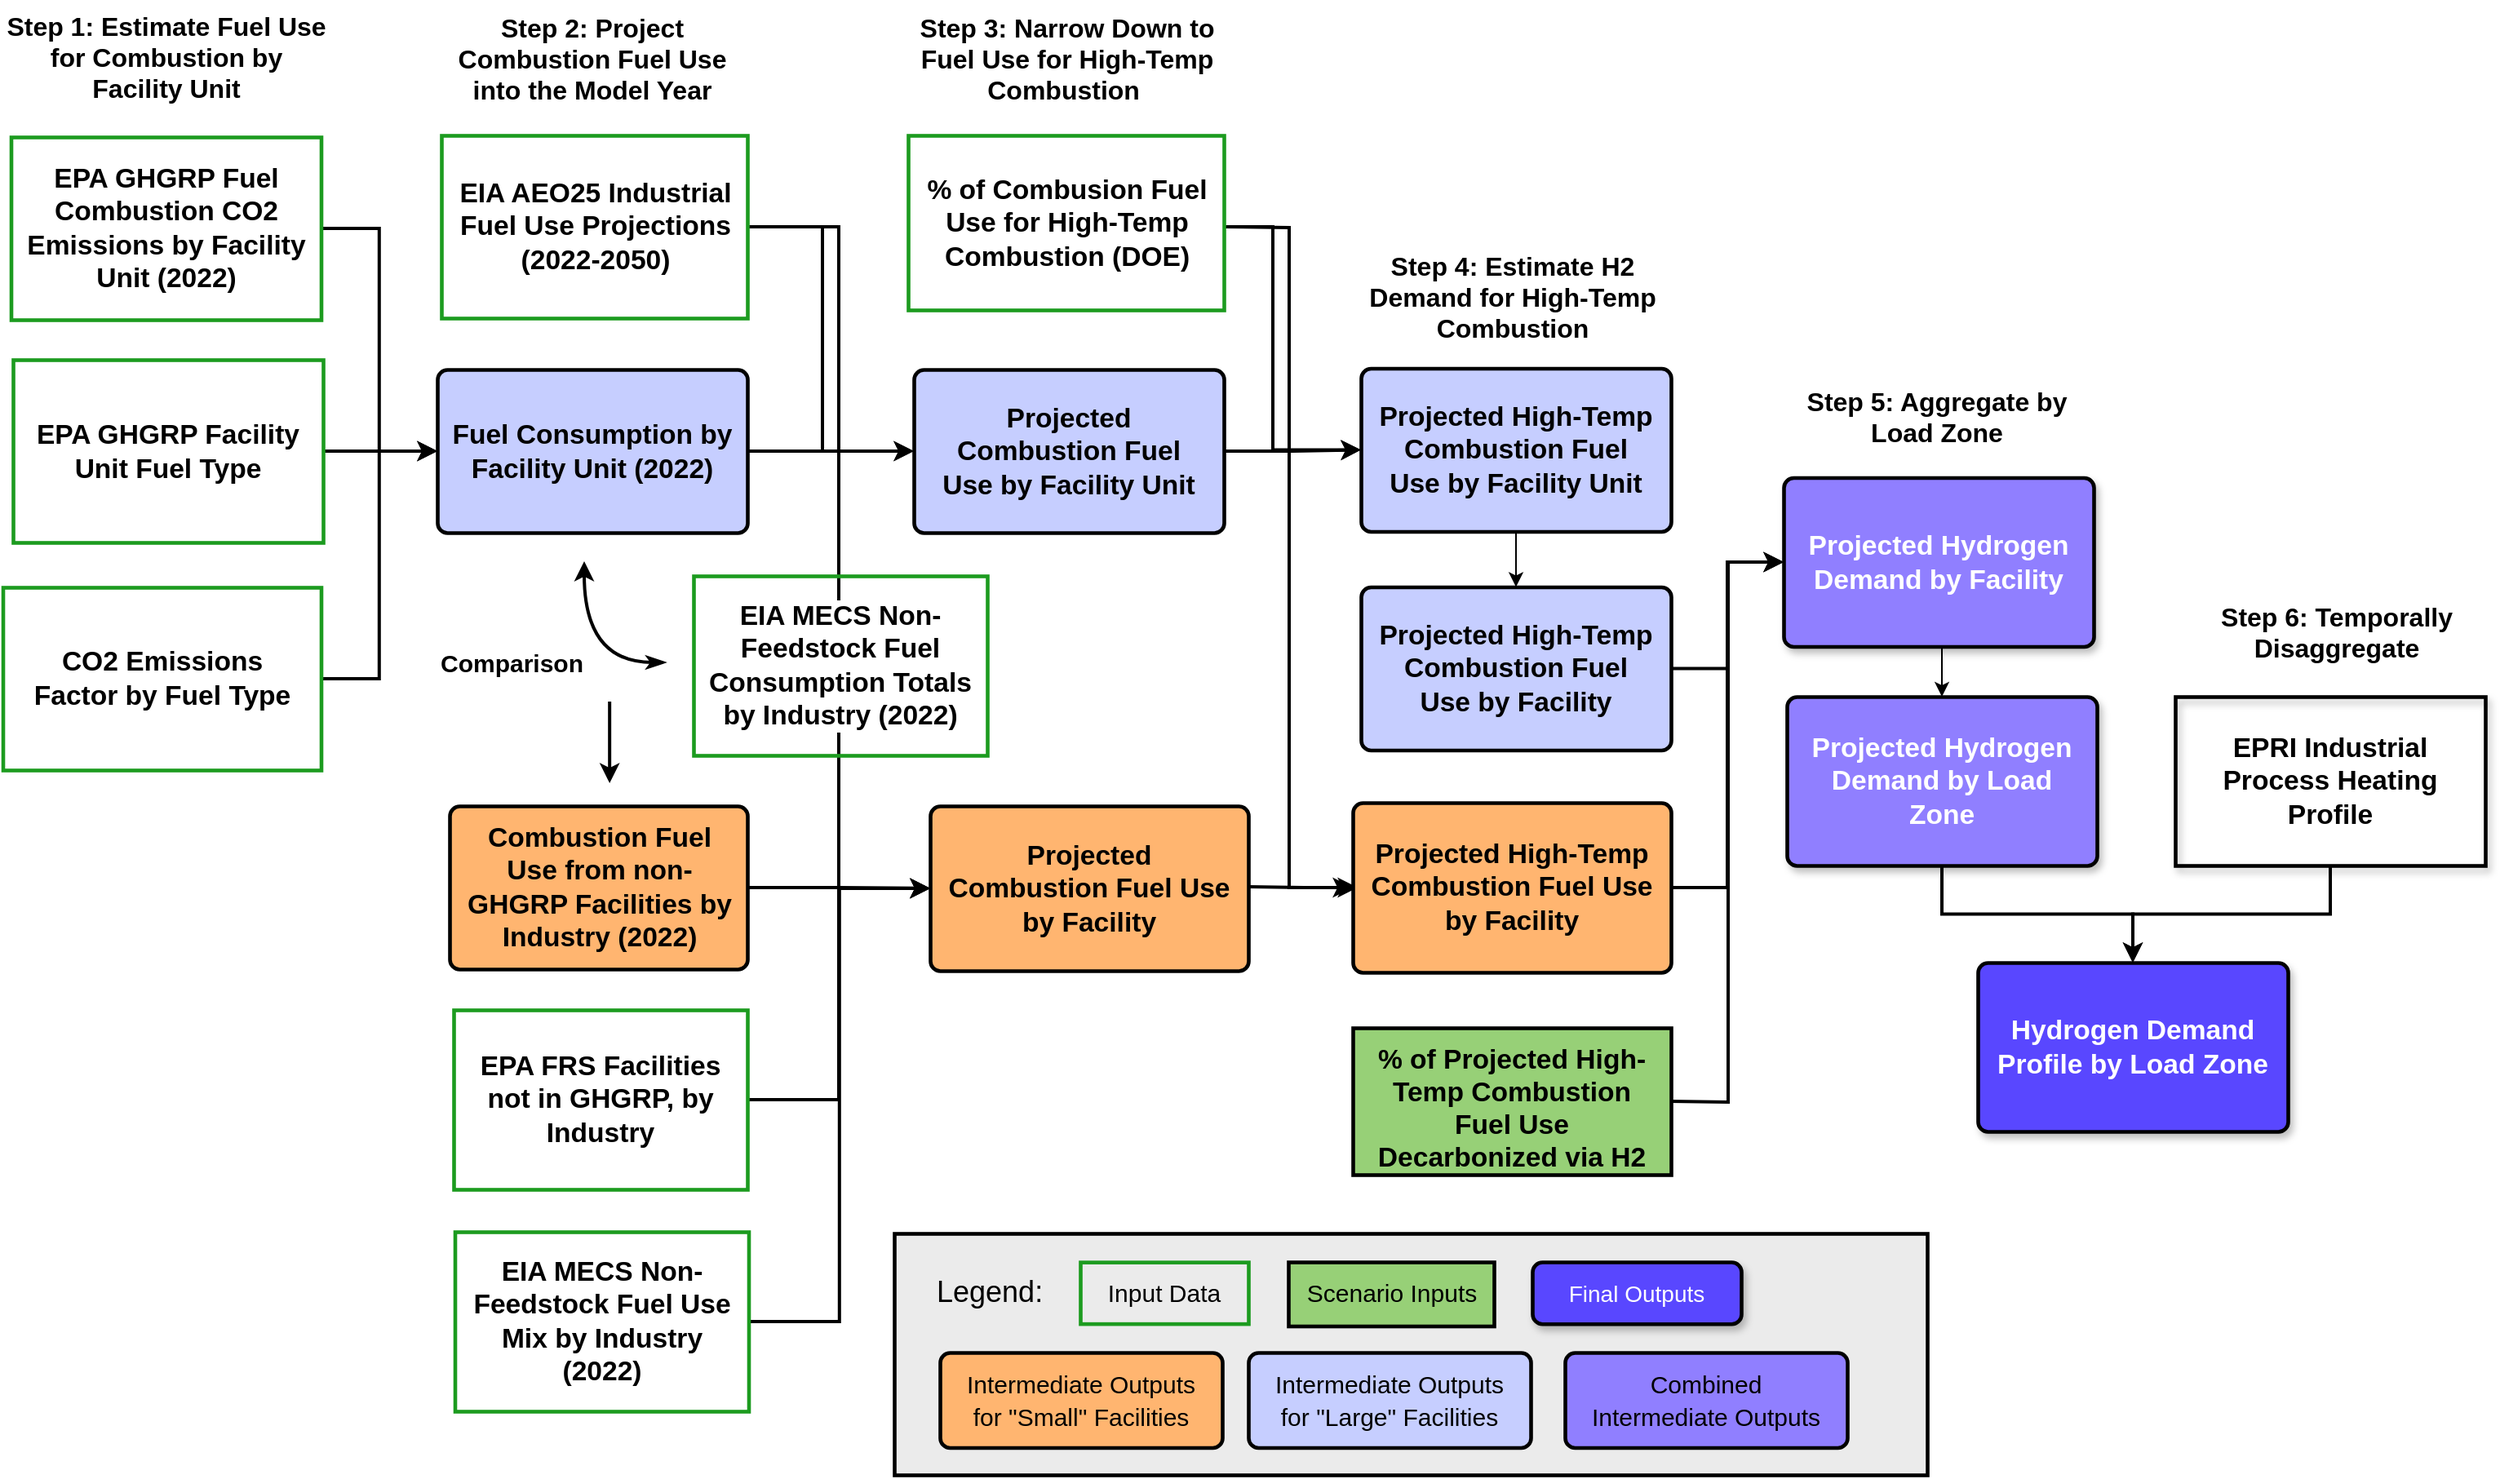 <mxfile version="28.1.2">
  <diagram name="Page-1" id="Sk-UAw3IjdKQqPnJdrxi">
    <mxGraphModel dx="2752" dy="1728" grid="0" gridSize="10" guides="1" tooltips="1" connect="1" arrows="1" fold="1" page="0" pageScale="1" pageWidth="850" pageHeight="1100" background="none" math="0" shadow="0">
      <root>
        <mxCell id="0" />
        <mxCell id="1" parent="0" />
        <mxCell id="sNm1VXjRkImq6HYzUvwD-18" style="edgeStyle=orthogonalEdgeStyle;rounded=0;orthogonalLoop=1;jettySize=auto;html=1;exitX=1;exitY=0.5;exitDx=0;exitDy=0;strokeWidth=2;" edge="1" parent="1" source="2BgXQ9gDA_9UjF-8s2wS-5" target="sNm1VXjRkImq6HYzUvwD-14">
          <mxGeometry relative="1" as="geometry" />
        </mxCell>
        <mxCell id="2BgXQ9gDA_9UjF-8s2wS-5" value="EPA GHGRP Facility Unit Fuel Type" style="html=1;overflow=block;blockSpacing=1;whiteSpace=wrap;fontSize=16.8;fontStyle=1;align=center;spacing=9;strokeOpacity=100;fillOpacity=0;rounded=0;absoluteArcSize=1;arcSize=12;fillColor=#000000;strokeWidth=2.3;lucidId=Bf6ri0L1tkaB;strokeColor=light-dark(#1c9b1f, #ededed);" parent="1" vertex="1">
          <mxGeometry x="-650" y="-160.5" width="190" height="112" as="geometry" />
        </mxCell>
        <mxCell id="sNm1VXjRkImq6HYzUvwD-17" style="edgeStyle=orthogonalEdgeStyle;rounded=0;orthogonalLoop=1;jettySize=auto;html=1;exitX=1;exitY=0.5;exitDx=0;exitDy=0;entryX=0;entryY=0.5;entryDx=0;entryDy=0;strokeWidth=2;" edge="1" parent="1" source="2BgXQ9gDA_9UjF-8s2wS-6" target="sNm1VXjRkImq6HYzUvwD-14">
          <mxGeometry relative="1" as="geometry" />
        </mxCell>
        <mxCell id="2BgXQ9gDA_9UjF-8s2wS-6" value="CO2 Emissions Factor by Fuel Type" style="html=1;overflow=block;blockSpacing=1;whiteSpace=wrap;fontSize=16.8;fontStyle=1;align=center;spacing=9;strokeOpacity=100;fillOpacity=0;rounded=0;absoluteArcSize=1;arcSize=12;fillColor=#000000;strokeWidth=2.3;lucidId=fg6rZgMcyNaT;strokeColor=light-dark(#1c9b1f, #ededed);" parent="1" vertex="1">
          <mxGeometry x="-656.25" y="-21" width="195" height="112" as="geometry" />
        </mxCell>
        <mxCell id="2BgXQ9gDA_9UjF-8s2wS-7" value="&lt;span style=&quot;color: rgb(0, 0, 0); font-family: Helvetica; font-style: normal; font-variant-ligatures: normal; font-variant-caps: normal; letter-spacing: normal; orphans: 2; text-indent: 0px; text-transform: none; widows: 2; word-spacing: 0px; -webkit-text-stroke-width: 0px; white-space: normal; text-decoration-thickness: initial; text-decoration-style: initial; text-decoration-color: initial; float: none; display: inline !important;&quot;&gt;&lt;font style=&quot;font-size: 16px;&quot;&gt;&lt;b&gt;Step 1: Estimate Fuel Use for Combustion by Facility Unit&lt;/b&gt;&lt;/font&gt;&lt;/span&gt;" style="text;whiteSpace=wrap;html=1;align=center;fontStyle=0" parent="1" vertex="1">
          <mxGeometry x="-655" y="-381" width="197.5" height="70" as="geometry" />
        </mxCell>
        <mxCell id="sNm1VXjRkImq6HYzUvwD-43" style="edgeStyle=orthogonalEdgeStyle;rounded=0;orthogonalLoop=1;jettySize=auto;html=1;entryX=0;entryY=0.5;entryDx=0;entryDy=0;strokeWidth=2;" edge="1" parent="1" source="2BgXQ9gDA_9UjF-8s2wS-9" target="sNm1VXjRkImq6HYzUvwD-19">
          <mxGeometry relative="1" as="geometry">
            <Array as="points">
              <mxPoint x="-154" y="-242" />
              <mxPoint x="-154" y="-104" />
            </Array>
          </mxGeometry>
        </mxCell>
        <mxCell id="sNm1VXjRkImq6HYzUvwD-44" style="edgeStyle=orthogonalEdgeStyle;rounded=0;orthogonalLoop=1;jettySize=auto;html=1;exitX=1;exitY=0.5;exitDx=0;exitDy=0;entryX=0;entryY=0.5;entryDx=0;entryDy=0;strokeWidth=2;" edge="1" parent="1" source="2BgXQ9gDA_9UjF-8s2wS-9" target="sNm1VXjRkImq6HYzUvwD-31">
          <mxGeometry relative="1" as="geometry" />
        </mxCell>
        <mxCell id="2BgXQ9gDA_9UjF-8s2wS-9" value="EIA AEO25 Industrial Fuel Use Projections (2022-2050)" style="html=1;overflow=block;blockSpacing=1;whiteSpace=wrap;fontSize=16.8;fontStyle=1;align=center;spacing=9;strokeOpacity=100;fillOpacity=0;rounded=0;absoluteArcSize=1;arcSize=12;strokeWidth=2.3;lucidId=Ra_jEc_tzvwS;fillStyle=solid;strokeColor=light-dark(#1C9B1F,#EDEDED);" parent="1" vertex="1">
          <mxGeometry x="-387.5" y="-298" width="187.5" height="112" as="geometry" />
        </mxCell>
        <mxCell id="sNm1VXjRkImq6HYzUvwD-52" style="edgeStyle=orthogonalEdgeStyle;rounded=0;orthogonalLoop=1;jettySize=auto;html=1;entryX=0;entryY=0.5;entryDx=0;entryDy=0;strokeWidth=2;" edge="1" parent="1" target="sNm1VXjRkImq6HYzUvwD-32">
          <mxGeometry relative="1" as="geometry">
            <mxPoint x="92" y="-242" as="sourcePoint" />
          </mxGeometry>
        </mxCell>
        <mxCell id="sNm1VXjRkImq6HYzUvwD-15" style="edgeStyle=orthogonalEdgeStyle;rounded=0;orthogonalLoop=1;jettySize=auto;html=1;exitX=1;exitY=0.5;exitDx=0;exitDy=0;entryX=0;entryY=0.5;entryDx=0;entryDy=0;strokeWidth=2;" edge="1" parent="1" source="2BgXQ9gDA_9UjF-8s2wS-17" target="sNm1VXjRkImq6HYzUvwD-14">
          <mxGeometry relative="1" as="geometry" />
        </mxCell>
        <mxCell id="2BgXQ9gDA_9UjF-8s2wS-17" value="EPA GHGRP Fuel Combustion CO2 Emissions by Facility Unit (2022)" style="html=1;overflow=block;blockSpacing=1;whiteSpace=wrap;fontSize=16.8;fontStyle=1;align=center;spacing=9;strokeOpacity=100;fillOpacity=0;rounded=0;absoluteArcSize=1;arcSize=12;fillColor=#000000;strokeWidth=2.3;lucidId=Bf6ri0L1tkaB;strokeColor=light-dark(#1c9b1f, #ededed);" parent="1" vertex="1">
          <mxGeometry x="-651.25" y="-297" width="190" height="112" as="geometry" />
        </mxCell>
        <mxCell id="2BgXQ9gDA_9UjF-8s2wS-31" style="edgeStyle=orthogonalEdgeStyle;rounded=0;orthogonalLoop=1;jettySize=auto;html=1;curved=1;endArrow=classicThin;endFill=1;startArrow=classic;startFill=1;strokeWidth=2;" parent="1" edge="1">
          <mxGeometry relative="1" as="geometry">
            <mxPoint x="-300" y="-37" as="sourcePoint" />
            <mxPoint x="-250" y="25" as="targetPoint" />
            <Array as="points">
              <mxPoint x="-300" y="25" />
            </Array>
          </mxGeometry>
        </mxCell>
        <mxCell id="sNm1VXjRkImq6HYzUvwD-45" style="edgeStyle=orthogonalEdgeStyle;rounded=0;orthogonalLoop=1;jettySize=auto;html=1;entryX=0;entryY=0.5;entryDx=0;entryDy=0;strokeWidth=2;" edge="1" parent="1" source="2BgXQ9gDA_9UjF-8s2wS-34" target="sNm1VXjRkImq6HYzUvwD-31">
          <mxGeometry relative="1" as="geometry" />
        </mxCell>
        <mxCell id="2BgXQ9gDA_9UjF-8s2wS-34" value="EPA FRS Facilities not in GHGRP, by Industry" style="html=1;overflow=block;blockSpacing=1;whiteSpace=wrap;fontSize=16.8;fontStyle=1;align=center;spacing=9;strokeOpacity=100;fillOpacity=0;rounded=0;absoluteArcSize=1;arcSize=12;fillColor=#000000;strokeWidth=2.3;lucidId=Bf6ri0L1tkaB;strokeColor=light-dark(#1c9b1f, #ededed);" parent="1" vertex="1">
          <mxGeometry x="-380" y="238" width="180" height="110" as="geometry" />
        </mxCell>
        <mxCell id="2BgXQ9gDA_9UjF-8s2wS-32" value="EIA MECS Non-Feedstock Fuel Consumption Totals by Industry (2022)" style="html=1;overflow=block;blockSpacing=1;whiteSpace=wrap;fontSize=16.8;fontStyle=1;align=center;spacing=9;strokeOpacity=100;fillOpacity=0;rounded=0;absoluteArcSize=1;arcSize=12;strokeWidth=2.3;lucidId=Bf6ri0L1tkaB;fillColor=default;labelBackgroundColor=default;labelBorderColor=none;textShadow=0;fontColor=default;strokeColor=light-dark(#1c9b1f, #ededed);" parent="1" vertex="1">
          <mxGeometry x="-233" y="-28" width="180" height="110" as="geometry" />
        </mxCell>
        <mxCell id="sNm1VXjRkImq6HYzUvwD-39" style="edgeStyle=orthogonalEdgeStyle;rounded=0;orthogonalLoop=1;jettySize=auto;html=1;entryX=0;entryY=0.5;entryDx=0;entryDy=0;strokeWidth=2;" edge="1" parent="1" source="2BgXQ9gDA_9UjF-8s2wS-45" target="sNm1VXjRkImq6HYzUvwD-31">
          <mxGeometry relative="1" as="geometry" />
        </mxCell>
        <mxCell id="2BgXQ9gDA_9UjF-8s2wS-45" value="EIA MECS Non-Feedstock Fuel Use Mix by Industry (2022)" style="html=1;overflow=block;blockSpacing=1;whiteSpace=wrap;fontSize=16.8;fontStyle=1;align=center;spacing=9;strokeOpacity=100;fillOpacity=0;rounded=0;absoluteArcSize=1;arcSize=12;strokeWidth=2.3;lucidId=Bf6ri0L1tkaB;strokeColor=light-dark(#1c9b1f, #ededed);" parent="1" vertex="1">
          <mxGeometry x="-379.25" y="374" width="180" height="110" as="geometry" />
        </mxCell>
        <mxCell id="sNm1VXjRkImq6HYzUvwD-81" style="edgeStyle=orthogonalEdgeStyle;rounded=0;orthogonalLoop=1;jettySize=auto;html=1;entryX=0;entryY=0.5;entryDx=0;entryDy=0;strokeWidth=2;" edge="1" parent="1" target="sNm1VXjRkImq6HYzUvwD-34">
          <mxGeometry relative="1" as="geometry">
            <mxPoint x="366" y="294" as="sourcePoint" />
          </mxGeometry>
        </mxCell>
        <mxCell id="sNm1VXjRkImq6HYzUvwD-12" value="" style="endArrow=none;startArrow=classic;html=1;rounded=0;startFill=1;endFill=0;strokeWidth=2;" edge="1" parent="1">
          <mxGeometry width="50" height="50" relative="1" as="geometry">
            <mxPoint x="-284.42" y="99" as="sourcePoint" />
            <mxPoint x="-284.42" y="49" as="targetPoint" />
          </mxGeometry>
        </mxCell>
        <mxCell id="sNm1VXjRkImq6HYzUvwD-13" value="&lt;span style=&quot;color: rgb(0, 0, 0); font-family: Helvetica; font-style: normal; font-variant-ligatures: normal; font-variant-caps: normal; font-weight: 700; letter-spacing: normal; orphans: 2; text-align: center; text-indent: 0px; text-transform: none; widows: 2; word-spacing: 0px; -webkit-text-stroke-width: 0px; white-space: normal; text-decoration-thickness: initial; text-decoration-style: initial; text-decoration-color: initial; float: none; display: inline !important;&quot;&gt;&lt;font style=&quot;font-size: 15px;&quot;&gt;Comparison&lt;/font&gt;&lt;/span&gt;" style="text;whiteSpace=wrap;html=1;labelBackgroundColor=none;" vertex="1" parent="1">
          <mxGeometry x="-390" y="10" width="140" height="38" as="geometry" />
        </mxCell>
        <mxCell id="sNm1VXjRkImq6HYzUvwD-21" style="edgeStyle=orthogonalEdgeStyle;rounded=0;orthogonalLoop=1;jettySize=auto;html=1;strokeWidth=2;" edge="1" parent="1" source="sNm1VXjRkImq6HYzUvwD-14" target="sNm1VXjRkImq6HYzUvwD-19">
          <mxGeometry relative="1" as="geometry" />
        </mxCell>
        <mxCell id="sNm1VXjRkImq6HYzUvwD-14" value="Fuel Consumption by Facility Unit (2022)" style="html=1;overflow=block;blockSpacing=1;whiteSpace=wrap;fontSize=16.8;fontStyle=1;align=center;spacing=9;strokeOpacity=100;fillOpacity=100;rounded=1;absoluteArcSize=1;arcSize=12;fillColor=#C6CEFF;strokeWidth=2.3;lucidId=~h6rGYWSRmal;" vertex="1" parent="1">
          <mxGeometry x="-390" y="-154.5" width="190" height="100" as="geometry" />
        </mxCell>
        <mxCell id="sNm1VXjRkImq6HYzUvwD-25" style="edgeStyle=orthogonalEdgeStyle;rounded=0;orthogonalLoop=1;jettySize=auto;html=1;entryX=0;entryY=0.5;entryDx=0;entryDy=0;strokeWidth=2;" edge="1" parent="1" source="sNm1VXjRkImq6HYzUvwD-19" target="sNm1VXjRkImq6HYzUvwD-23">
          <mxGeometry relative="1" as="geometry" />
        </mxCell>
        <mxCell id="sNm1VXjRkImq6HYzUvwD-19" value="Projected Combustion Fuel Use by Facility Unit" style="html=1;overflow=block;blockSpacing=1;whiteSpace=wrap;fontSize=16.8;fontStyle=1;align=center;spacing=9;strokeOpacity=100;fillOpacity=100;rounded=1;absoluteArcSize=1;arcSize=12;fillColor=#C6CEFF;strokeWidth=2.3;lucidId=~h6rGYWSRmal;" vertex="1" parent="1">
          <mxGeometry x="-98" y="-154.5" width="190" height="100" as="geometry" />
        </mxCell>
        <mxCell id="sNm1VXjRkImq6HYzUvwD-28" style="edgeStyle=orthogonalEdgeStyle;rounded=0;orthogonalLoop=1;jettySize=auto;html=1;entryX=0.5;entryY=0;entryDx=0;entryDy=0;" edge="1" parent="1" source="sNm1VXjRkImq6HYzUvwD-23" target="sNm1VXjRkImq6HYzUvwD-27">
          <mxGeometry relative="1" as="geometry" />
        </mxCell>
        <mxCell id="sNm1VXjRkImq6HYzUvwD-23" value="Projected High-Temp Combustion Fuel Use by Facility Unit" style="html=1;overflow=block;blockSpacing=1;whiteSpace=wrap;fontSize=16.8;fontStyle=1;align=center;spacing=9;strokeOpacity=100;fillOpacity=100;rounded=1;absoluteArcSize=1;arcSize=12;fillColor=#C6CEFF;strokeWidth=2.3;lucidId=~h6rGYWSRmal;" vertex="1" parent="1">
          <mxGeometry x="176" y="-155.25" width="190" height="100" as="geometry" />
        </mxCell>
        <mxCell id="sNm1VXjRkImq6HYzUvwD-79" style="edgeStyle=orthogonalEdgeStyle;rounded=0;orthogonalLoop=1;jettySize=auto;html=1;exitX=1;exitY=0.5;exitDx=0;exitDy=0;entryX=0;entryY=0.5;entryDx=0;entryDy=0;strokeWidth=2;" edge="1" parent="1" source="sNm1VXjRkImq6HYzUvwD-27" target="sNm1VXjRkImq6HYzUvwD-34">
          <mxGeometry relative="1" as="geometry" />
        </mxCell>
        <mxCell id="sNm1VXjRkImq6HYzUvwD-27" value="Projected High-Temp Combustion Fuel Use by Facility" style="html=1;overflow=block;blockSpacing=1;whiteSpace=wrap;fontSize=16.8;fontStyle=1;align=center;spacing=9;strokeOpacity=100;fillOpacity=100;rounded=1;absoluteArcSize=1;arcSize=12;fillColor=#C6CEFF;strokeWidth=2.3;lucidId=~h6rGYWSRmal;" vertex="1" parent="1">
          <mxGeometry x="176" y="-21.25" width="190" height="100" as="geometry" />
        </mxCell>
        <mxCell id="sNm1VXjRkImq6HYzUvwD-37" style="edgeStyle=orthogonalEdgeStyle;rounded=0;orthogonalLoop=1;jettySize=auto;html=1;exitX=1;exitY=0.5;exitDx=0;exitDy=0;entryX=0;entryY=0.5;entryDx=0;entryDy=0;strokeWidth=2;" edge="1" parent="1" source="sNm1VXjRkImq6HYzUvwD-30" target="sNm1VXjRkImq6HYzUvwD-31">
          <mxGeometry relative="1" as="geometry" />
        </mxCell>
        <mxCell id="sNm1VXjRkImq6HYzUvwD-30" value="Combustion&amp;nbsp;Fuel Use from non-GHGRP Facilities by Industry (2022)" style="html=1;overflow=block;blockSpacing=1;whiteSpace=wrap;fontSize=16.8;fontStyle=1;align=center;spacing=9;strokeOpacity=100;fillOpacity=100;rounded=1;absoluteArcSize=1;arcSize=12;fillColor=#FFB570;strokeWidth=2.3;lucidId=~h6rGYWSRmal;" vertex="1" parent="1">
          <mxGeometry x="-382.5" y="113" width="182.5" height="100" as="geometry" />
        </mxCell>
        <mxCell id="sNm1VXjRkImq6HYzUvwD-47" style="edgeStyle=orthogonalEdgeStyle;rounded=0;orthogonalLoop=1;jettySize=auto;html=1;entryX=0;entryY=0.5;entryDx=0;entryDy=0;strokeWidth=2;" edge="1" parent="1">
          <mxGeometry relative="1" as="geometry">
            <mxPoint x="107" y="162.5" as="sourcePoint" />
            <mxPoint x="174" y="163" as="targetPoint" />
          </mxGeometry>
        </mxCell>
        <mxCell id="sNm1VXjRkImq6HYzUvwD-31" value="Projected Combustion Fuel Use by Facility" style="html=1;overflow=block;blockSpacing=1;whiteSpace=wrap;fontSize=16.8;fontStyle=1;align=center;spacing=9;strokeOpacity=100;fillOpacity=100;rounded=1;absoluteArcSize=1;arcSize=12;fillColor=#FFB570;strokeWidth=2.3;lucidId=~h6rGYWSRmal;" vertex="1" parent="1">
          <mxGeometry x="-88" y="113" width="195" height="101" as="geometry" />
        </mxCell>
        <mxCell id="sNm1VXjRkImq6HYzUvwD-80" style="edgeStyle=orthogonalEdgeStyle;rounded=0;orthogonalLoop=1;jettySize=auto;html=1;entryX=0;entryY=0.5;entryDx=0;entryDy=0;strokeWidth=2;" edge="1" parent="1" source="sNm1VXjRkImq6HYzUvwD-32" target="sNm1VXjRkImq6HYzUvwD-34">
          <mxGeometry relative="1" as="geometry" />
        </mxCell>
        <mxCell id="sNm1VXjRkImq6HYzUvwD-32" value="Projected High-Temp Combustion Fuel Use by Facility" style="html=1;overflow=block;blockSpacing=1;whiteSpace=wrap;fontSize=16.8;fontStyle=1;align=center;spacing=9;strokeOpacity=100;fillOpacity=100;rounded=1;absoluteArcSize=1;arcSize=12;fillColor=#FFB570;strokeWidth=2.3;lucidId=~h6rGYWSRmal;" vertex="1" parent="1">
          <mxGeometry x="171" y="111" width="195" height="104" as="geometry" />
        </mxCell>
        <mxCell id="sNm1VXjRkImq6HYzUvwD-85" style="edgeStyle=orthogonalEdgeStyle;rounded=0;orthogonalLoop=1;jettySize=auto;html=1;exitX=0.5;exitY=1;exitDx=0;exitDy=0;entryX=0.5;entryY=0;entryDx=0;entryDy=0;" edge="1" parent="1" source="sNm1VXjRkImq6HYzUvwD-34" target="sNm1VXjRkImq6HYzUvwD-84">
          <mxGeometry relative="1" as="geometry" />
        </mxCell>
        <mxCell id="sNm1VXjRkImq6HYzUvwD-34" value="&lt;span&gt;&lt;font style=&quot;color: rgb(255, 255, 255);&quot;&gt;Projected Hydrogen Demand by Facility&lt;/font&gt;&lt;/span&gt;" style="html=1;overflow=block;blockSpacing=1;whiteSpace=wrap;fontSize=16.8;fontStyle=1;align=center;spacing=9;strokeOpacity=100;fillOpacity=100;rounded=1;absoluteArcSize=1;arcSize=12;strokeWidth=2.3;lucidId=Qf_jCI67Q3wd;shadow=1;fillColor=#907FFF;fontColor=#ffffff;strokeColor=#000000;" vertex="1" parent="1">
          <mxGeometry x="435" y="-88.25" width="190" height="103.5" as="geometry" />
        </mxCell>
        <mxCell id="sNm1VXjRkImq6HYzUvwD-60" value="" style="html=1;overflow=block;blockSpacing=1;whiteSpace=wrap;fontSize=16.8;fontStyle=1;align=center;spacing=9;strokeOpacity=100;fillOpacity=100;rounded=0;absoluteArcSize=1;arcSize=12;strokeWidth=2.3;lucidId=vB_j5El_Hg4W;fillColor=#EBEBEB;" vertex="1" parent="1">
          <mxGeometry x="-110" y="375" width="633" height="148" as="geometry" />
        </mxCell>
        <mxCell id="sNm1VXjRkImq6HYzUvwD-61" value="&lt;font style=&quot;font-size: 18px;&quot;&gt;Legend:&lt;/font&gt;" style="text;whiteSpace=wrap;html=1;" vertex="1" parent="1">
          <mxGeometry x="-86" y="393.75" width="250" height="40" as="geometry" />
        </mxCell>
        <mxCell id="sNm1VXjRkImq6HYzUvwD-62" value="&lt;font style=&quot;font-size: 15px; font-weight: normal;&quot;&gt;Input Data&lt;/font&gt;" style="html=1;overflow=block;blockSpacing=1;whiteSpace=wrap;fontSize=16.7;fontStyle=1;align=center;spacing=9;strokeOpacity=100;fillOpacity=0;rounded=0;absoluteArcSize=1;arcSize=12;fillColor=#000000;strokeWidth=2.3;lucidId=k7AmEFViBjR.;strokeColor=#1C9B1F;" vertex="1" parent="1">
          <mxGeometry x="4" y="392.56" width="103" height="37.75" as="geometry" />
        </mxCell>
        <mxCell id="sNm1VXjRkImq6HYzUvwD-63" value="&lt;font style=&quot;font-size: 15px; font-weight: normal;&quot;&gt;Intermediate Outputs for &quot;Large&quot; Facilities&lt;/font&gt;" style="html=1;overflow=block;blockSpacing=1;whiteSpace=wrap;fontSize=16.8;fontStyle=1;align=center;spacing=9;strokeOpacity=100;fillOpacity=100;rounded=1;absoluteArcSize=1;arcSize=12;fillColor=#C6CEFF;strokeWidth=2.3;lucidId=Qf_jCI67Q3wd;" vertex="1" parent="1">
          <mxGeometry x="107" y="448" width="173" height="58.25" as="geometry" />
        </mxCell>
        <mxCell id="sNm1VXjRkImq6HYzUvwD-64" value="&lt;font style=&quot;font-size: 14px; font-weight: normal;&quot;&gt;Final Outputs&lt;/font&gt;" style="html=1;overflow=block;blockSpacing=1;whiteSpace=wrap;fontSize=16.8;fontStyle=1;align=center;spacing=9;strokeOpacity=100;fillOpacity=100;rounded=1;absoluteArcSize=1;arcSize=12;strokeWidth=2.3;lucidId=Qf_jCI67Q3wd;shadow=1;fillColor=#5947FF;fontColor=#ffffff;strokeColor=#000000;" vertex="1" parent="1">
          <mxGeometry x="281" y="392.5" width="128" height="37.87" as="geometry" />
        </mxCell>
        <mxCell id="sNm1VXjRkImq6HYzUvwD-65" value="&lt;span style=&quot;font-weight: normal;&quot;&gt;&lt;font style=&quot;font-size: 15px;&quot;&gt;Scenario Inputs&lt;/font&gt;&lt;/span&gt;" style="html=1;overflow=block;blockSpacing=1;whiteSpace=wrap;fontSize=16.8;fontStyle=1;align=center;spacing=9;strokeOpacity=100;fillOpacity=100;rounded=0;absoluteArcSize=1;arcSize=12;fillColor=#97D077;strokeWidth=2.3;lucidId=0c_j3FTjjWoH;" vertex="1" parent="1">
          <mxGeometry x="131.5" y="392.5" width="126" height="39.25" as="geometry" />
        </mxCell>
        <mxCell id="sNm1VXjRkImq6HYzUvwD-66" value="&lt;font style=&quot;font-size: 15px; font-weight: normal;&quot;&gt;Intermediate Outputs for &quot;Small&quot; Facilities&lt;/font&gt;" style="html=1;overflow=block;blockSpacing=1;whiteSpace=wrap;fontSize=16.8;fontStyle=1;align=center;spacing=9;strokeOpacity=100;fillOpacity=100;rounded=1;absoluteArcSize=1;arcSize=12;fillColor=#FFB570;strokeWidth=2.3;lucidId=Qf_jCI67Q3wd;" vertex="1" parent="1">
          <mxGeometry x="-82" y="448" width="173" height="58.25" as="geometry" />
        </mxCell>
        <mxCell id="sNm1VXjRkImq6HYzUvwD-74" value="&lt;font style=&quot;font-size: 15px; font-weight: normal;&quot;&gt;Combined Intermediate Outputs&lt;/font&gt;" style="html=1;overflow=block;blockSpacing=1;whiteSpace=wrap;fontSize=16.8;fontStyle=1;align=center;spacing=9;strokeOpacity=100;fillOpacity=100;rounded=1;absoluteArcSize=1;arcSize=12;fillColor=#907FFF;strokeWidth=2.3;lucidId=Qf_jCI67Q3wd;" vertex="1" parent="1">
          <mxGeometry x="301" y="448" width="173" height="58.25" as="geometry" />
        </mxCell>
        <mxCell id="sNm1VXjRkImq6HYzUvwD-87" style="edgeStyle=orthogonalEdgeStyle;rounded=0;orthogonalLoop=1;jettySize=auto;html=1;exitX=1;exitY=0.5;exitDx=0;exitDy=0;entryX=0;entryY=0.5;entryDx=0;entryDy=0;strokeWidth=2;" edge="1" parent="1" source="sNm1VXjRkImq6HYzUvwD-75" target="sNm1VXjRkImq6HYzUvwD-23">
          <mxGeometry relative="1" as="geometry">
            <Array as="points">
              <mxPoint x="92" y="-242" />
              <mxPoint x="122" y="-242" />
              <mxPoint x="122" y="-105" />
            </Array>
          </mxGeometry>
        </mxCell>
        <mxCell id="sNm1VXjRkImq6HYzUvwD-75" value="% of Combusion Fuel Use for High-Temp Combustion (DOE)" style="html=1;overflow=block;blockSpacing=1;whiteSpace=wrap;fontSize=16.8;fontStyle=1;align=center;spacing=9;strokeOpacity=100;fillOpacity=100;rounded=0;absoluteArcSize=1;arcSize=12;fillColor=default;strokeWidth=2.3;lucidId=0c_j3FTjjWoH;strokeColor=#1C9B1F;" vertex="1" parent="1">
          <mxGeometry x="-101.5" y="-298" width="193.5" height="107" as="geometry" />
        </mxCell>
        <mxCell id="sNm1VXjRkImq6HYzUvwD-83" style="edgeStyle=orthogonalEdgeStyle;rounded=0;orthogonalLoop=1;jettySize=auto;html=1;exitX=0.5;exitY=1;exitDx=0;exitDy=0;entryX=0.5;entryY=0;entryDx=0;entryDy=0;strokeWidth=2;" edge="1" parent="1" source="sNm1VXjRkImq6HYzUvwD-76" target="sNm1VXjRkImq6HYzUvwD-78">
          <mxGeometry relative="1" as="geometry" />
        </mxCell>
        <mxCell id="sNm1VXjRkImq6HYzUvwD-76" value="&lt;span&gt;&lt;font style=&quot;&quot;&gt;EPRI Industrial Process Heating Profile&lt;/font&gt;&lt;/span&gt;" style="html=1;overflow=block;blockSpacing=1;whiteSpace=wrap;fontSize=16.8;fontStyle=1;align=center;spacing=9;strokeOpacity=100;fillOpacity=100;rounded=0;absoluteArcSize=1;arcSize=12;strokeWidth=2.3;lucidId=Qf_jCI67Q3wd;shadow=1;fillColor=none;fontColor=#000000;strokeColor=#000000;" vertex="1" parent="1">
          <mxGeometry x="675" y="46" width="190" height="103.5" as="geometry" />
        </mxCell>
        <mxCell id="sNm1VXjRkImq6HYzUvwD-78" value="&lt;span&gt;&lt;font style=&quot;color: rgb(255, 255, 255);&quot;&gt;Hydrogen Demand Profile by Load Zone&lt;/font&gt;&lt;/span&gt;" style="html=1;overflow=block;blockSpacing=1;whiteSpace=wrap;fontSize=16.8;fontStyle=1;align=center;spacing=9;strokeOpacity=100;fillOpacity=100;rounded=1;absoluteArcSize=1;arcSize=12;strokeWidth=2.3;lucidId=Qf_jCI67Q3wd;shadow=1;fillColor=#5947FF;fontColor=#ffffff;strokeColor=#000000;" vertex="1" parent="1">
          <mxGeometry x="554" y="209" width="190" height="103.5" as="geometry" />
        </mxCell>
        <mxCell id="sNm1VXjRkImq6HYzUvwD-86" style="edgeStyle=orthogonalEdgeStyle;rounded=0;orthogonalLoop=1;jettySize=auto;html=1;exitX=0.5;exitY=1;exitDx=0;exitDy=0;entryX=0.5;entryY=0;entryDx=0;entryDy=0;strokeWidth=2;" edge="1" parent="1" source="sNm1VXjRkImq6HYzUvwD-84" target="sNm1VXjRkImq6HYzUvwD-78">
          <mxGeometry relative="1" as="geometry" />
        </mxCell>
        <mxCell id="sNm1VXjRkImq6HYzUvwD-84" value="&lt;span&gt;&lt;font style=&quot;color: rgb(255, 255, 255);&quot;&gt;Projected Hydrogen Demand by Load Zone&lt;/font&gt;&lt;/span&gt;" style="html=1;overflow=block;blockSpacing=1;whiteSpace=wrap;fontSize=16.8;fontStyle=1;align=center;spacing=9;strokeOpacity=100;fillOpacity=100;rounded=1;absoluteArcSize=1;arcSize=12;strokeWidth=2.3;lucidId=Qf_jCI67Q3wd;shadow=1;fillColor=#907FFF;fontColor=#ffffff;strokeColor=#000000;" vertex="1" parent="1">
          <mxGeometry x="437" y="46" width="190" height="103.5" as="geometry" />
        </mxCell>
        <mxCell id="sNm1VXjRkImq6HYzUvwD-88" value="% of Projected High-Temp Combustion Fuel Use Decarbonized via H2" style="html=1;overflow=block;blockSpacing=1;whiteSpace=wrap;fontSize=16.8;fontStyle=1;align=center;spacing=9;strokeOpacity=100;fillOpacity=100;rounded=0;absoluteArcSize=1;arcSize=12;fillColor=#97D077;strokeWidth=2.3;lucidId=0c_j3FTjjWoH;" vertex="1" parent="1">
          <mxGeometry x="171" y="249" width="195" height="90" as="geometry" />
        </mxCell>
        <mxCell id="sNm1VXjRkImq6HYzUvwD-89" value="&lt;span style=&quot;color: rgb(0, 0, 0); font-family: Helvetica; font-style: normal; font-variant-ligatures: normal; font-variant-caps: normal; letter-spacing: normal; orphans: 2; text-indent: 0px; text-transform: none; widows: 2; word-spacing: 0px; -webkit-text-stroke-width: 0px; white-space: normal; text-decoration-thickness: initial; text-decoration-style: initial; text-decoration-color: initial; float: none; display: inline !important;&quot;&gt;&lt;font style=&quot;font-size: 16px;&quot;&gt;&lt;b&gt;Step 2: Project Combustion Fuel Use into the Model Year&lt;/b&gt;&lt;/font&gt;&lt;/span&gt;" style="text;whiteSpace=wrap;html=1;align=center;fontStyle=0" vertex="1" parent="1">
          <mxGeometry x="-393.75" y="-380" width="197.5" height="70" as="geometry" />
        </mxCell>
        <mxCell id="sNm1VXjRkImq6HYzUvwD-90" value="&lt;span style=&quot;color: rgb(0, 0, 0); font-family: Helvetica; font-style: normal; font-variant-ligatures: normal; font-variant-caps: normal; letter-spacing: normal; orphans: 2; text-indent: 0px; text-transform: none; widows: 2; word-spacing: 0px; -webkit-text-stroke-width: 0px; white-space: normal; text-decoration-thickness: initial; text-decoration-style: initial; text-decoration-color: initial; float: none; display: inline !important;&quot;&gt;&lt;font style=&quot;font-size: 16px;&quot;&gt;&lt;b&gt;Step 3: Narrow Down to Fuel Use for High-Temp Combustion&amp;nbsp;&lt;/b&gt;&lt;/font&gt;&lt;/span&gt;" style="text;whiteSpace=wrap;html=1;align=center;fontStyle=0" vertex="1" parent="1">
          <mxGeometry x="-103.5" y="-380" width="197.5" height="70" as="geometry" />
        </mxCell>
        <mxCell id="sNm1VXjRkImq6HYzUvwD-91" value="&lt;span style=&quot;color: rgb(0, 0, 0); font-family: Helvetica; font-style: normal; font-variant-ligatures: normal; font-variant-caps: normal; letter-spacing: normal; orphans: 2; text-indent: 0px; text-transform: none; widows: 2; word-spacing: 0px; -webkit-text-stroke-width: 0px; white-space: normal; text-decoration-thickness: initial; text-decoration-style: initial; text-decoration-color: initial; float: none; display: inline !important;&quot;&gt;&lt;font style=&quot;font-size: 16px;&quot;&gt;&lt;b&gt;Step 4: Estimate H2 Demand for High-Temp Combustion&lt;/b&gt;&lt;/font&gt;&lt;/span&gt;" style="text;whiteSpace=wrap;html=1;align=center;fontStyle=0" vertex="1" parent="1">
          <mxGeometry x="169.75" y="-234.25" width="197.5" height="70" as="geometry" />
        </mxCell>
        <mxCell id="sNm1VXjRkImq6HYzUvwD-92" value="&lt;span style=&quot;color: rgb(0, 0, 0); font-family: Helvetica; font-style: normal; font-variant-ligatures: normal; font-variant-caps: normal; letter-spacing: normal; orphans: 2; text-indent: 0px; text-transform: none; widows: 2; word-spacing: 0px; -webkit-text-stroke-width: 0px; white-space: normal; text-decoration-thickness: initial; text-decoration-style: initial; text-decoration-color: initial; float: none; display: inline !important;&quot;&gt;&lt;font style=&quot;font-size: 16px;&quot;&gt;&lt;b&gt;Step 5: Aggregate by Load Zone&lt;/b&gt;&lt;/font&gt;&lt;/span&gt;" style="text;whiteSpace=wrap;html=1;align=center;fontStyle=0" vertex="1" parent="1">
          <mxGeometry x="429.5" y="-151.25" width="197.5" height="70" as="geometry" />
        </mxCell>
        <mxCell id="sNm1VXjRkImq6HYzUvwD-93" value="&lt;span style=&quot;color: rgb(0, 0, 0); font-family: Helvetica; font-style: normal; font-variant-ligatures: normal; font-variant-caps: normal; letter-spacing: normal; orphans: 2; text-indent: 0px; text-transform: none; widows: 2; word-spacing: 0px; -webkit-text-stroke-width: 0px; white-space: normal; text-decoration-thickness: initial; text-decoration-style: initial; text-decoration-color: initial; float: none; display: inline !important;&quot;&gt;&lt;font style=&quot;font-size: 16px;&quot;&gt;&lt;b&gt;Step 6: Temporally Disaggregate&lt;/b&gt;&lt;/font&gt;&lt;/span&gt;" style="text;whiteSpace=wrap;html=1;align=center;fontStyle=0" vertex="1" parent="1">
          <mxGeometry x="675" y="-19" width="197.5" height="70" as="geometry" />
        </mxCell>
      </root>
    </mxGraphModel>
  </diagram>
</mxfile>
